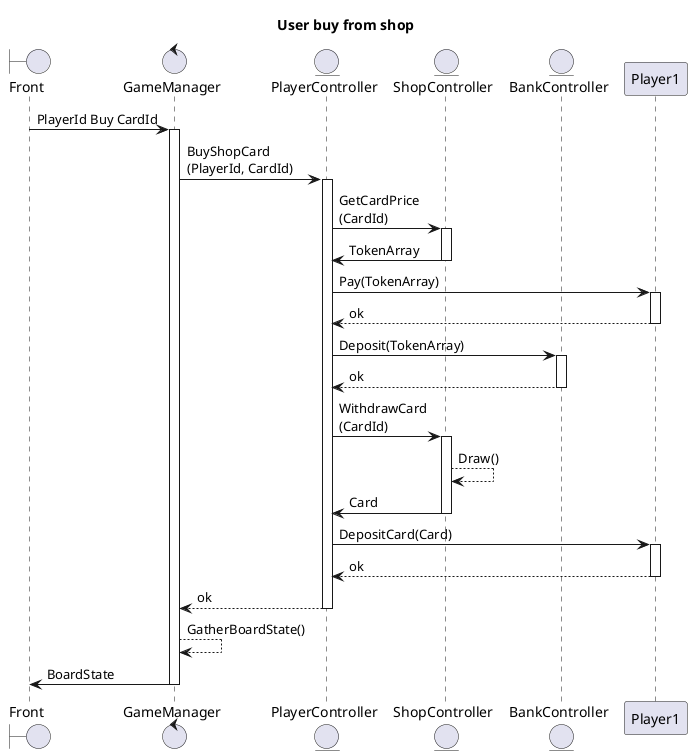 @startuml Sequence Diagram
title User buy from shop
scale 1

boundary Front
control GameManager
entity PlayerController
entity ShopController
entity BankController


Front -> GameManager : PlayerId Buy CardId
activate GameManager

GameManager -> PlayerController : BuyShopCard\n(PlayerId, CardId)
activate PlayerController



PlayerController -> ShopController : GetCardPrice\n(CardId)
activate ShopController
PlayerController <- ShopController : TokenArray
deactivate ShopController

PlayerController -> Player1 : Pay(TokenArray)
activate Player1
PlayerController <-- Player1 : ok
deactivate Player1

PlayerController -> BankController : Deposit(TokenArray)
activate BankController
PlayerController <-- BankController : ok
deactivate BankController

PlayerController -> ShopController : WithdrawCard\n(CardId)
activate ShopController
ShopController --> ShopController : Draw()
PlayerController <- ShopController : Card
deactivate ShopController

PlayerController -> Player1 : DepositCard(Card)
activate Player1
PlayerController <-- Player1 : ok
deactivate Player1



PlayerController --> GameManager : ok
deactivate PlayerController
GameManager --> GameManager : GatherBoardState()
GameManager -> Front : BoardState
deactivate GameManager


@enduml
